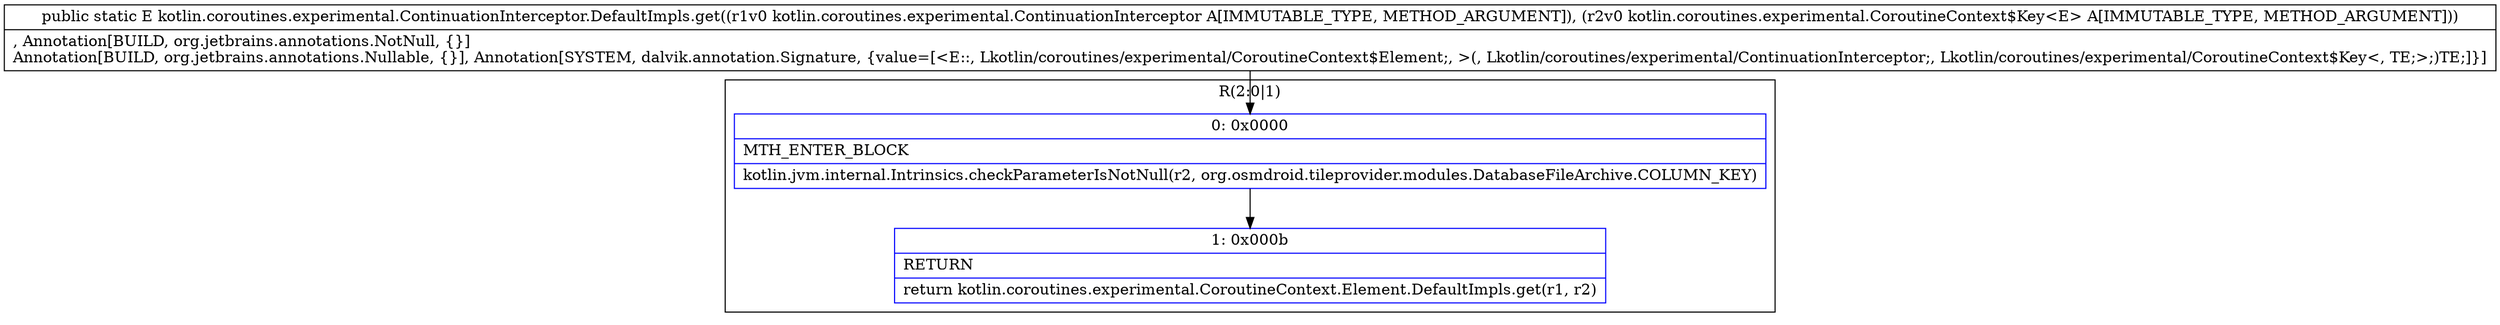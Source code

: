 digraph "CFG forkotlin.coroutines.experimental.ContinuationInterceptor.DefaultImpls.get(Lkotlin\/coroutines\/experimental\/ContinuationInterceptor;Lkotlin\/coroutines\/experimental\/CoroutineContext$Key;)Lkotlin\/coroutines\/experimental\/CoroutineContext$Element;" {
subgraph cluster_Region_814379731 {
label = "R(2:0|1)";
node [shape=record,color=blue];
Node_0 [shape=record,label="{0\:\ 0x0000|MTH_ENTER_BLOCK\l|kotlin.jvm.internal.Intrinsics.checkParameterIsNotNull(r2, org.osmdroid.tileprovider.modules.DatabaseFileArchive.COLUMN_KEY)\l}"];
Node_1 [shape=record,label="{1\:\ 0x000b|RETURN\l|return kotlin.coroutines.experimental.CoroutineContext.Element.DefaultImpls.get(r1, r2)\l}"];
}
MethodNode[shape=record,label="{public static E kotlin.coroutines.experimental.ContinuationInterceptor.DefaultImpls.get((r1v0 kotlin.coroutines.experimental.ContinuationInterceptor A[IMMUTABLE_TYPE, METHOD_ARGUMENT]), (r2v0 kotlin.coroutines.experimental.CoroutineContext$Key\<E\> A[IMMUTABLE_TYPE, METHOD_ARGUMENT]))  | , Annotation[BUILD, org.jetbrains.annotations.NotNull, \{\}]\lAnnotation[BUILD, org.jetbrains.annotations.Nullable, \{\}], Annotation[SYSTEM, dalvik.annotation.Signature, \{value=[\<E::, Lkotlin\/coroutines\/experimental\/CoroutineContext$Element;, \>(, Lkotlin\/coroutines\/experimental\/ContinuationInterceptor;, Lkotlin\/coroutines\/experimental\/CoroutineContext$Key\<, TE;\>;)TE;]\}]\l}"];
MethodNode -> Node_0;
Node_0 -> Node_1;
}

